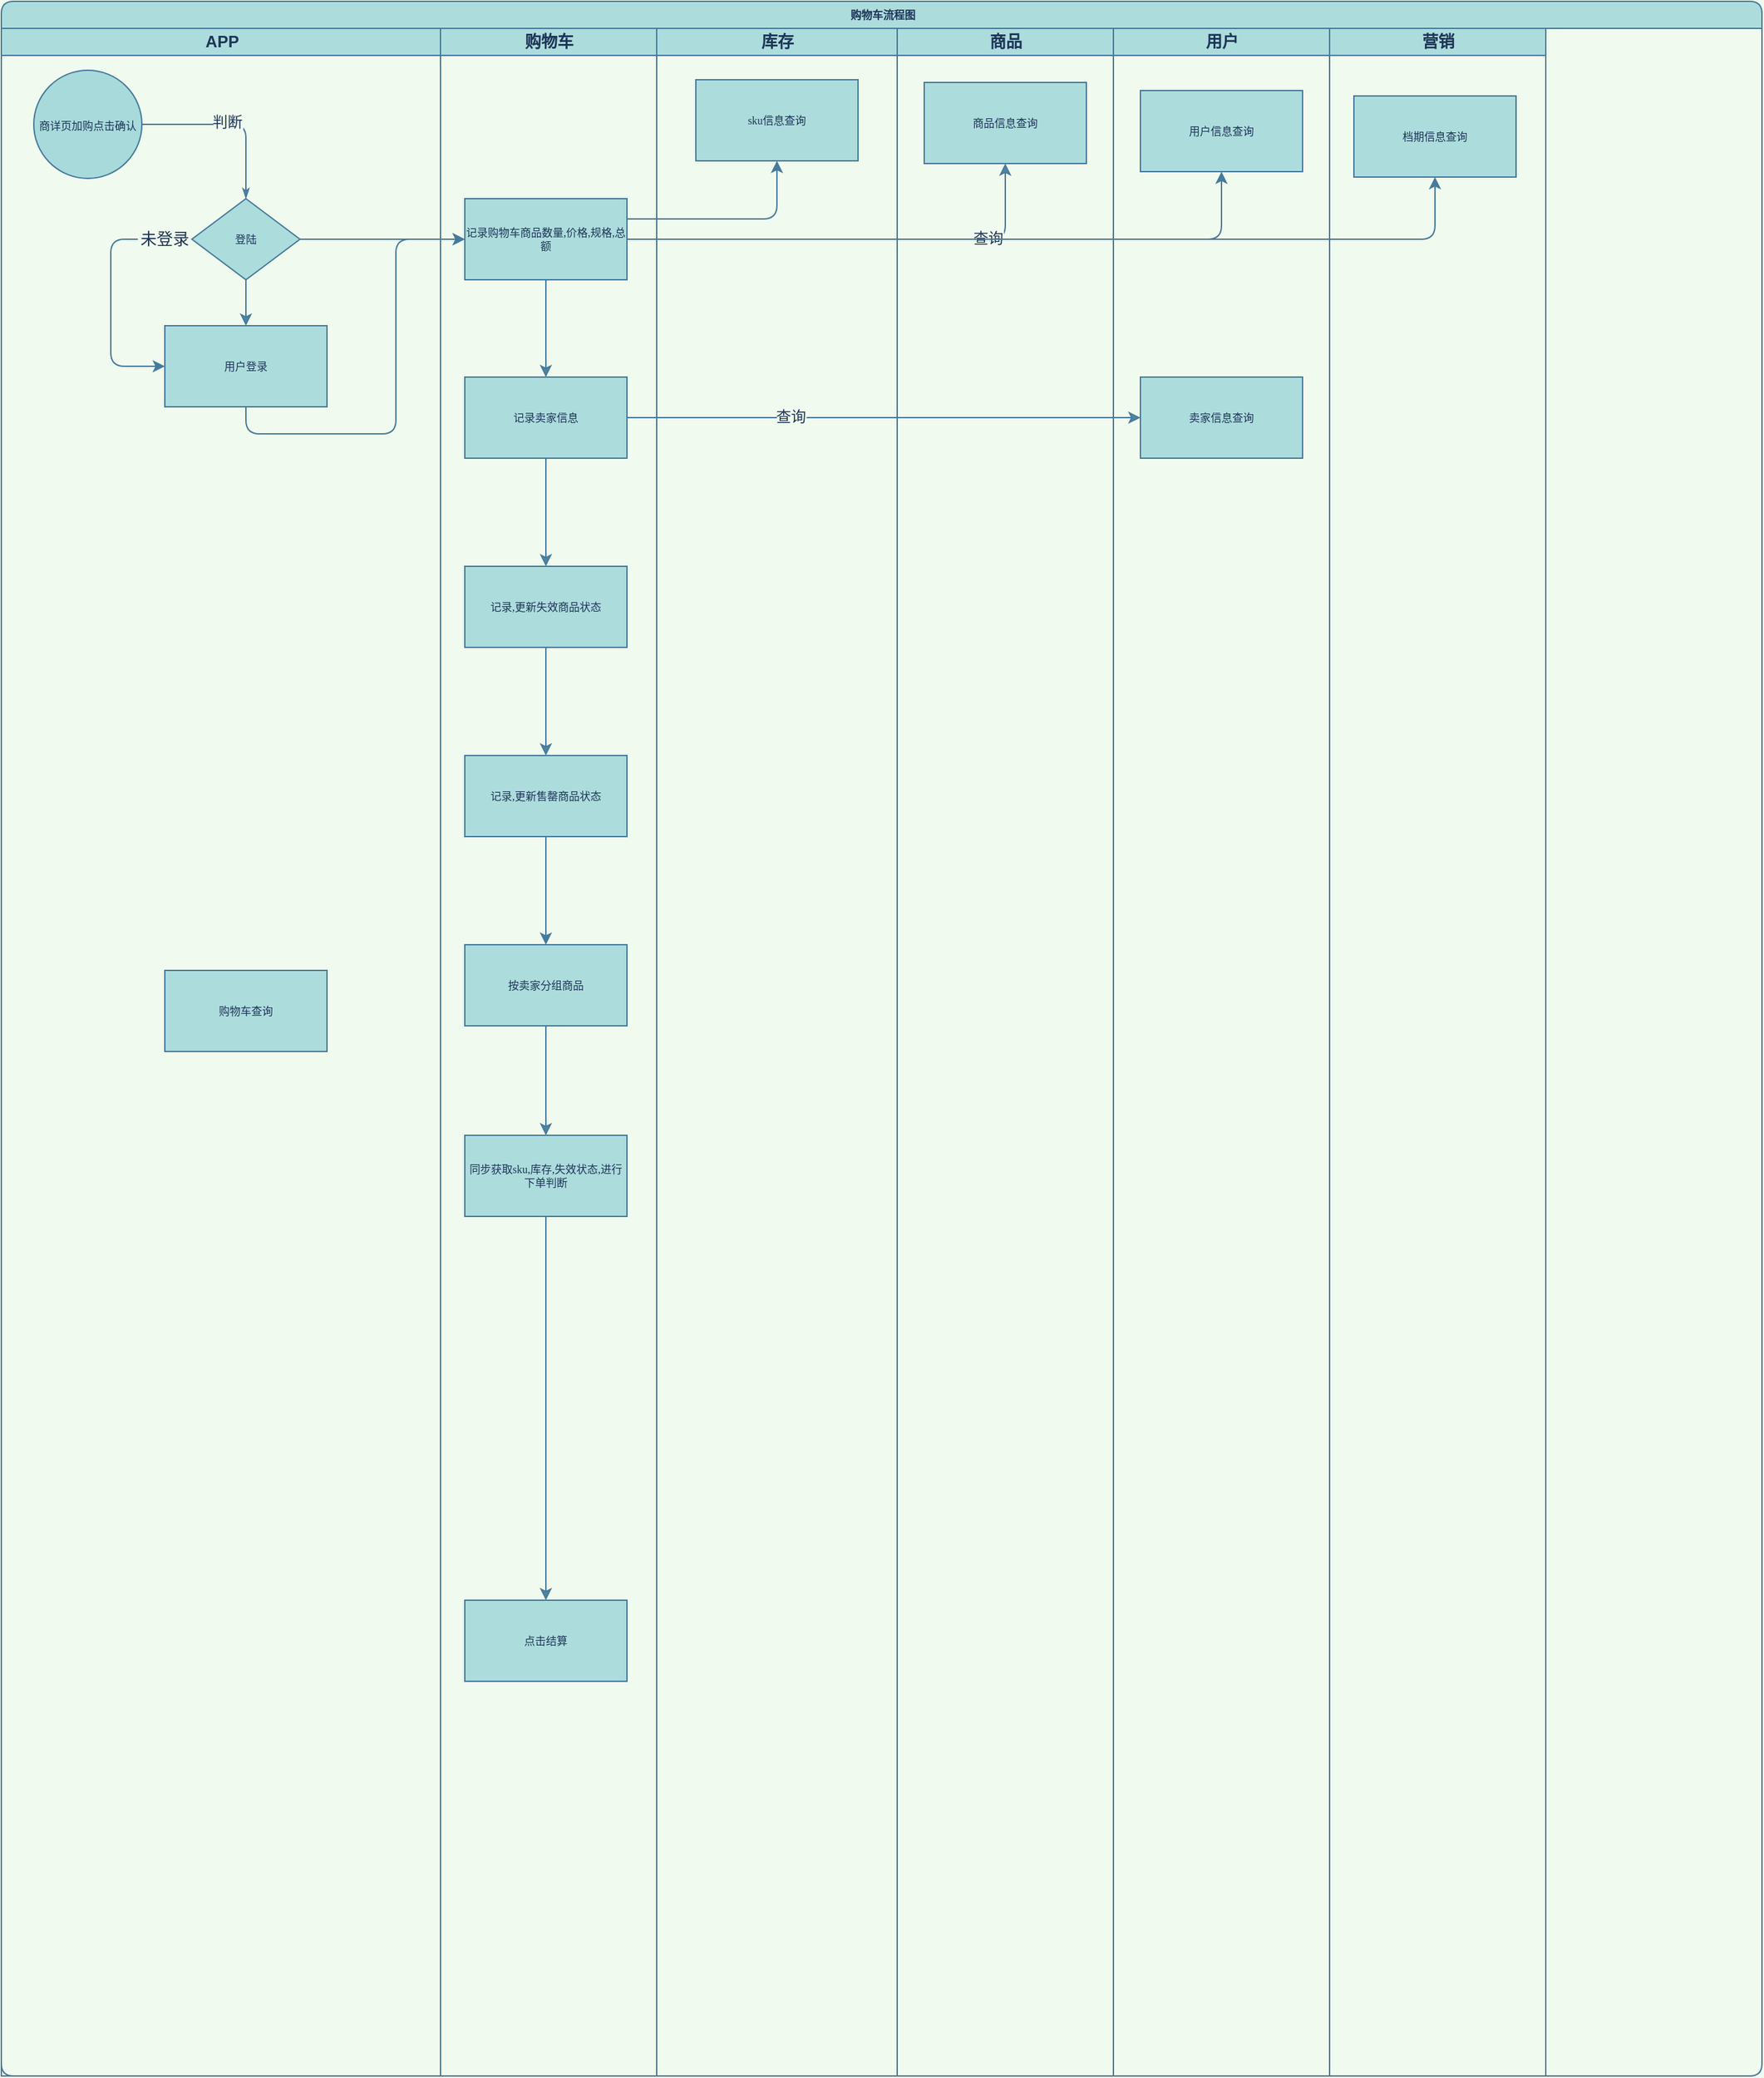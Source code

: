 <mxfile version="14.1.1" type="github">
  <diagram name="Page-1" id="74e2e168-ea6b-b213-b513-2b3c1d86103e">
    <mxGraphModel dx="1906" dy="1005" grid="0" gridSize="10" guides="1" tooltips="1" connect="1" arrows="1" fold="1" page="1" pageScale="1" pageWidth="1100" pageHeight="850" background="#F1FAEE" math="0" shadow="0">
      <root>
        <mxCell id="0" />
        <mxCell id="1" parent="0" />
        <mxCell id="77e6c97f196da883-1" value="购物车流程图" style="swimlane;html=1;childLayout=stackLayout;startSize=20;rounded=1;shadow=0;labelBackgroundColor=none;strokeWidth=1;fontFamily=Verdana;fontSize=8;align=center;fillColor=#A8DADC;strokeColor=#457B9D;fontColor=#1D3557;sketch=0;snapToPoint=0;fixDash=0;metaEdit=0;backgroundOutline=0;comic=0;fillOpacity=93;" parent="1" vertex="1">
          <mxGeometry x="134" y="49" width="1303" height="1535" as="geometry" />
        </mxCell>
        <mxCell id="77e6c97f196da883-2" value="APP" style="swimlane;html=1;startSize=20;fillColor=#A8DADC;strokeColor=#457B9D;fontColor=#1D3557;sketch=0;snapToPoint=0;fixDash=0;metaEdit=0;backgroundOutline=0;comic=0;fillOpacity=93;" parent="77e6c97f196da883-1" vertex="1">
          <mxGeometry y="20" width="325" height="1515" as="geometry" />
        </mxCell>
        <mxCell id="77e6c97f196da883-13" value="登陆" style="rhombus;whiteSpace=wrap;html=1;rounded=0;shadow=0;labelBackgroundColor=none;strokeWidth=1;fontFamily=Verdana;fontSize=8;align=center;fillColor=#A8DADC;strokeColor=#457B9D;fontColor=#1D3557;sketch=0;snapToPoint=0;fixDash=0;metaEdit=0;backgroundOutline=0;comic=0;fillOpacity=93;" parent="77e6c97f196da883-2" vertex="1">
          <mxGeometry x="141" y="126" width="80" height="60" as="geometry" />
        </mxCell>
        <mxCell id="77e6c97f196da883-29" style="edgeStyle=orthogonalEdgeStyle;rounded=1;html=1;labelBackgroundColor=none;startArrow=none;startFill=0;startSize=5;endArrow=classicThin;endFill=1;endSize=5;jettySize=auto;orthogonalLoop=1;strokeWidth=1;fontFamily=Verdana;fontSize=8;strokeColor=#457B9D;fontColor=#1D3557;sketch=0;snapToPoint=0;fixDash=0;metaEdit=0;backgroundOutline=0;comic=0;fillOpacity=93;exitX=1;exitY=0.5;exitDx=0;exitDy=0;" parent="77e6c97f196da883-2" source="TEv4NFGnasqdaG9CAdCf-1" target="77e6c97f196da883-13" edge="1">
          <mxGeometry relative="1" as="geometry">
            <mxPoint x="109" y="70" as="sourcePoint" />
          </mxGeometry>
        </mxCell>
        <mxCell id="LsGQIVAyzrIgrGC21WkT-74" value="判断" style="edgeLabel;html=1;align=center;verticalAlign=middle;resizable=0;points=[];fontColor=#1D3557;labelBackgroundColor=#F1FAEE;" parent="77e6c97f196da883-29" vertex="1" connectable="0">
          <mxGeometry x="-0.051" y="2" relative="1" as="geometry">
            <mxPoint as="offset" />
          </mxGeometry>
        </mxCell>
        <mxCell id="LsGQIVAyzrIgrGC21WkT-6" value="&lt;span&gt;用户登录&lt;/span&gt;" style="whiteSpace=wrap;html=1;rounded=0;shadow=0;fontFamily=Verdana;fontSize=8;fontColor=#1D3557;strokeColor=#457B9D;strokeWidth=1;fillColor=#A8DADC;sketch=0;snapToPoint=0;fixDash=0;metaEdit=0;backgroundOutline=0;comic=0;fillOpacity=93;" parent="77e6c97f196da883-2" vertex="1">
          <mxGeometry x="121" y="220" width="120" height="60" as="geometry" />
        </mxCell>
        <mxCell id="LsGQIVAyzrIgrGC21WkT-7" value="" style="edgeStyle=orthogonalEdgeStyle;curved=0;rounded=1;sketch=0;orthogonalLoop=1;jettySize=auto;html=1;strokeColor=#457B9D;fillColor=#A8DADC;fontColor=#1D3557;snapToPoint=0;fixDash=0;metaEdit=0;backgroundOutline=0;comic=0;fillOpacity=93;shadow=0;labelBackgroundColor=#F1FAEE;" parent="77e6c97f196da883-2" source="77e6c97f196da883-13" target="LsGQIVAyzrIgrGC21WkT-6" edge="1">
          <mxGeometry relative="1" as="geometry" />
        </mxCell>
        <mxCell id="TEv4NFGnasqdaG9CAdCf-7" style="edgeStyle=orthogonalEdgeStyle;curved=0;rounded=1;sketch=0;orthogonalLoop=1;jettySize=auto;html=1;exitX=0;exitY=0.5;exitDx=0;exitDy=0;entryX=0;entryY=0.5;entryDx=0;entryDy=0;strokeColor=#457B9D;fillColor=#A8DADC;fontColor=#1D3557;" edge="1" parent="77e6c97f196da883-2" source="LsGQIVAyzrIgrGC21WkT-78" target="LsGQIVAyzrIgrGC21WkT-6">
          <mxGeometry relative="1" as="geometry" />
        </mxCell>
        <mxCell id="LsGQIVAyzrIgrGC21WkT-78" value="未登录" style="text;html=1;strokeColor=none;fillColor=none;align=center;verticalAlign=middle;whiteSpace=wrap;rounded=0;shadow=0;sketch=0;fontColor=#1D3557;" parent="77e6c97f196da883-2" vertex="1">
          <mxGeometry x="101" y="146" width="40" height="20" as="geometry" />
        </mxCell>
        <mxCell id="TEv4NFGnasqdaG9CAdCf-1" value="&lt;span style=&quot;color: rgb(29 , 53 , 87) ; font-family: &amp;#34;verdana&amp;#34; ; font-size: 8px&quot;&gt;商详页加购点击确认&lt;/span&gt;" style="ellipse;whiteSpace=wrap;html=1;aspect=fixed;fillColor=#A8DADC;strokeColor=#457B9D;fontColor=#1D3557;" vertex="1" parent="77e6c97f196da883-2">
          <mxGeometry x="24" y="31" width="80" height="80" as="geometry" />
        </mxCell>
        <mxCell id="LsGQIVAyzrIgrGC21WkT-10" value="购物车查询" style="whiteSpace=wrap;html=1;rounded=0;shadow=0;fontFamily=Verdana;fontSize=8;fontColor=#1D3557;strokeColor=#457B9D;strokeWidth=1;fillColor=#A8DADC;sketch=0;snapToPoint=0;fixDash=0;metaEdit=0;backgroundOutline=0;comic=0;fillOpacity=93;" parent="77e6c97f196da883-2" vertex="1">
          <mxGeometry x="121" y="697" width="120" height="60" as="geometry" />
        </mxCell>
        <mxCell id="77e6c97f196da883-3" value="购物车" style="swimlane;html=1;startSize=20;fillColor=#A8DADC;strokeColor=#457B9D;fontColor=#1D3557;sketch=0;snapToPoint=0;fixDash=0;metaEdit=0;backgroundOutline=0;comic=0;fillOpacity=93;" parent="77e6c97f196da883-1" vertex="1">
          <mxGeometry x="325" y="20" width="160" height="1515" as="geometry" />
        </mxCell>
        <mxCell id="LsGQIVAyzrIgrGC21WkT-4" value="记录购物车商品数量,价格,规格,总额" style="whiteSpace=wrap;html=1;rounded=0;shadow=0;fontFamily=Verdana;fontSize=8;fontColor=#1D3557;strokeColor=#457B9D;strokeWidth=1;fillColor=#A8DADC;sketch=0;snapToPoint=0;fixDash=0;metaEdit=0;backgroundOutline=0;comic=0;fillOpacity=93;" parent="77e6c97f196da883-3" vertex="1">
          <mxGeometry x="18" y="126" width="120" height="60" as="geometry" />
        </mxCell>
        <mxCell id="LsGQIVAyzrIgrGC21WkT-20" value="记录卖家信息" style="whiteSpace=wrap;html=1;rounded=0;shadow=0;fontFamily=Verdana;fontSize=8;fontColor=#1D3557;strokeColor=#457B9D;strokeWidth=1;fillColor=#A8DADC;sketch=0;snapToPoint=0;fixDash=0;metaEdit=0;backgroundOutline=0;comic=0;fillOpacity=93;" parent="77e6c97f196da883-3" vertex="1">
          <mxGeometry x="18" y="258" width="120" height="60" as="geometry" />
        </mxCell>
        <mxCell id="LsGQIVAyzrIgrGC21WkT-21" value="" style="edgeStyle=orthogonalEdgeStyle;curved=0;rounded=1;sketch=0;orthogonalLoop=1;jettySize=auto;html=1;strokeColor=#457B9D;fillColor=#A8DADC;fontColor=#1D3557;snapToPoint=0;fixDash=0;metaEdit=0;backgroundOutline=0;comic=0;fillOpacity=93;shadow=0;labelBackgroundColor=#F1FAEE;" parent="77e6c97f196da883-3" source="LsGQIVAyzrIgrGC21WkT-4" target="LsGQIVAyzrIgrGC21WkT-20" edge="1">
          <mxGeometry relative="1" as="geometry" />
        </mxCell>
        <mxCell id="LsGQIVAyzrIgrGC21WkT-24" value="记录,更新失效商品状态" style="whiteSpace=wrap;html=1;rounded=0;shadow=0;fontFamily=Verdana;fontSize=8;fontColor=#1D3557;strokeColor=#457B9D;strokeWidth=1;fillColor=#A8DADC;sketch=0;snapToPoint=0;fixDash=0;metaEdit=0;backgroundOutline=0;comic=0;fillOpacity=93;" parent="77e6c97f196da883-3" vertex="1">
          <mxGeometry x="18" y="398" width="120" height="60" as="geometry" />
        </mxCell>
        <mxCell id="LsGQIVAyzrIgrGC21WkT-25" value="" style="edgeStyle=orthogonalEdgeStyle;curved=0;rounded=1;sketch=0;orthogonalLoop=1;jettySize=auto;html=1;strokeColor=#457B9D;fillColor=#A8DADC;fontColor=#1D3557;snapToPoint=0;fixDash=0;metaEdit=0;backgroundOutline=0;comic=0;fillOpacity=93;shadow=0;labelBackgroundColor=#F1FAEE;" parent="77e6c97f196da883-3" source="LsGQIVAyzrIgrGC21WkT-20" target="LsGQIVAyzrIgrGC21WkT-24" edge="1">
          <mxGeometry relative="1" as="geometry" />
        </mxCell>
        <mxCell id="TEv4NFGnasqdaG9CAdCf-14" style="edgeStyle=orthogonalEdgeStyle;curved=0;rounded=1;sketch=0;orthogonalLoop=1;jettySize=auto;html=1;exitX=0.5;exitY=1;exitDx=0;exitDy=0;entryX=0.5;entryY=0;entryDx=0;entryDy=0;strokeColor=#457B9D;fillColor=#A8DADC;fontColor=#1D3557;" edge="1" parent="77e6c97f196da883-3" source="LsGQIVAyzrIgrGC21WkT-31" target="LsGQIVAyzrIgrGC21WkT-43">
          <mxGeometry relative="1" as="geometry" />
        </mxCell>
        <mxCell id="LsGQIVAyzrIgrGC21WkT-31" value="记录,更新售罄商品状态" style="whiteSpace=wrap;html=1;rounded=0;shadow=0;fontFamily=Verdana;fontSize=8;fontColor=#1D3557;strokeColor=#457B9D;strokeWidth=1;fillColor=#A8DADC;sketch=0;snapToPoint=0;fixDash=0;metaEdit=0;backgroundOutline=0;comic=0;fillOpacity=93;" parent="77e6c97f196da883-3" vertex="1">
          <mxGeometry x="18" y="538" width="120" height="60" as="geometry" />
        </mxCell>
        <mxCell id="LsGQIVAyzrIgrGC21WkT-32" value="" style="edgeStyle=orthogonalEdgeStyle;curved=0;rounded=1;sketch=0;orthogonalLoop=1;jettySize=auto;html=1;strokeColor=#457B9D;fillColor=#A8DADC;fontColor=#1D3557;snapToPoint=0;fixDash=0;metaEdit=0;backgroundOutline=0;comic=0;fillOpacity=93;shadow=0;labelBackgroundColor=#F1FAEE;" parent="77e6c97f196da883-3" source="LsGQIVAyzrIgrGC21WkT-24" target="LsGQIVAyzrIgrGC21WkT-31" edge="1">
          <mxGeometry relative="1" as="geometry" />
        </mxCell>
        <mxCell id="LsGQIVAyzrIgrGC21WkT-43" value="按卖家分组商品" style="whiteSpace=wrap;html=1;rounded=0;shadow=0;fontFamily=Verdana;fontSize=8;fontColor=#1D3557;strokeColor=#457B9D;strokeWidth=1;fillColor=#A8DADC;sketch=0;snapToPoint=0;fixDash=0;metaEdit=0;backgroundOutline=0;comic=0;fillOpacity=93;" parent="77e6c97f196da883-3" vertex="1">
          <mxGeometry x="18" y="678" width="120" height="60" as="geometry" />
        </mxCell>
        <mxCell id="LsGQIVAyzrIgrGC21WkT-45" value="同步获取sku,库存,失效状态,进行下单判断" style="whiteSpace=wrap;html=1;rounded=0;shadow=0;fontFamily=Verdana;fontSize=8;fontColor=#1D3557;strokeColor=#457B9D;strokeWidth=1;fillColor=#A8DADC;sketch=0;snapToPoint=0;fixDash=0;metaEdit=0;backgroundOutline=0;comic=0;fillOpacity=93;" parent="77e6c97f196da883-3" vertex="1">
          <mxGeometry x="18" y="819" width="120" height="60" as="geometry" />
        </mxCell>
        <mxCell id="LsGQIVAyzrIgrGC21WkT-46" value="" style="edgeStyle=orthogonalEdgeStyle;curved=0;rounded=1;sketch=0;orthogonalLoop=1;jettySize=auto;html=1;strokeColor=#457B9D;fillColor=#A8DADC;fontColor=#1D3557;snapToPoint=0;fixDash=0;metaEdit=0;backgroundOutline=0;comic=0;fillOpacity=93;labelBackgroundColor=#F1FAEE;" parent="77e6c97f196da883-3" source="LsGQIVAyzrIgrGC21WkT-43" target="LsGQIVAyzrIgrGC21WkT-45" edge="1">
          <mxGeometry relative="1" as="geometry" />
        </mxCell>
        <mxCell id="LsGQIVAyzrIgrGC21WkT-47" value="点击结算" style="whiteSpace=wrap;html=1;rounded=0;shadow=0;fontFamily=Verdana;fontSize=8;fontColor=#1D3557;strokeColor=#457B9D;strokeWidth=1;fillColor=#A8DADC;sketch=0;snapToPoint=0;fixDash=0;metaEdit=0;backgroundOutline=0;comic=0;fillOpacity=93;" parent="77e6c97f196da883-3" vertex="1">
          <mxGeometry x="18" y="1163" width="120" height="60" as="geometry" />
        </mxCell>
        <mxCell id="LsGQIVAyzrIgrGC21WkT-48" value="" style="edgeStyle=orthogonalEdgeStyle;curved=0;rounded=1;sketch=0;orthogonalLoop=1;jettySize=auto;html=1;strokeColor=#457B9D;fillColor=#A8DADC;fontColor=#1D3557;snapToPoint=0;fixDash=0;metaEdit=0;backgroundOutline=0;comic=0;fillOpacity=93;labelBackgroundColor=#F1FAEE;" parent="77e6c97f196da883-3" source="LsGQIVAyzrIgrGC21WkT-45" target="LsGQIVAyzrIgrGC21WkT-47" edge="1">
          <mxGeometry relative="1" as="geometry" />
        </mxCell>
        <mxCell id="77e6c97f196da883-4" value="库存" style="swimlane;html=1;startSize=20;fillColor=#A8DADC;strokeColor=#457B9D;fontColor=#1D3557;sketch=0;snapToPoint=0;fixDash=0;metaEdit=0;backgroundOutline=0;comic=0;fillOpacity=93;" parent="77e6c97f196da883-1" vertex="1">
          <mxGeometry x="485" y="20" width="178" height="1515" as="geometry" />
        </mxCell>
        <mxCell id="TEv4NFGnasqdaG9CAdCf-2" value="sku信息查询" style="whiteSpace=wrap;html=1;rounded=0;shadow=0;fontFamily=Verdana;fontSize=8;fontColor=#1D3557;strokeColor=#457B9D;strokeWidth=1;fillColor=#A8DADC;sketch=0;snapToPoint=0;fixDash=0;metaEdit=0;backgroundOutline=0;comic=0;fillOpacity=93;" vertex="1" parent="77e6c97f196da883-4">
          <mxGeometry x="29" y="38" width="120" height="60" as="geometry" />
        </mxCell>
        <mxCell id="77e6c97f196da883-5" value="商品" style="swimlane;html=1;startSize=20;fillColor=#A8DADC;strokeColor=#457B9D;fontColor=#1D3557;sketch=0;snapToPoint=0;fixDash=0;metaEdit=0;backgroundOutline=0;comic=0;fillOpacity=93;" parent="77e6c97f196da883-1" vertex="1">
          <mxGeometry x="663" y="20" width="160" height="1515" as="geometry" />
        </mxCell>
        <mxCell id="LsGQIVAyzrIgrGC21WkT-18" value="商品信息查询" style="whiteSpace=wrap;html=1;rounded=0;shadow=0;fontFamily=Verdana;fontSize=8;fontColor=#1D3557;strokeColor=#457B9D;strokeWidth=1;fillColor=#A8DADC;sketch=0;snapToPoint=0;fixDash=0;metaEdit=0;backgroundOutline=0;comic=0;fillOpacity=93;" parent="77e6c97f196da883-5" vertex="1">
          <mxGeometry x="20" y="40" width="120" height="60" as="geometry" />
        </mxCell>
        <mxCell id="77e6c97f196da883-6" value="用户" style="swimlane;html=1;startSize=20;fillColor=#A8DADC;strokeColor=#457B9D;fontColor=#1D3557;sketch=0;snapToPoint=0;fixDash=0;metaEdit=0;backgroundOutline=0;comic=0;fillOpacity=93;" parent="77e6c97f196da883-1" vertex="1">
          <mxGeometry x="823" y="20" width="160" height="1515" as="geometry" />
        </mxCell>
        <mxCell id="LsGQIVAyzrIgrGC21WkT-22" value="卖家信息查询" style="whiteSpace=wrap;html=1;rounded=0;shadow=0;fontFamily=Verdana;fontSize=8;fontColor=#1D3557;strokeColor=#457B9D;strokeWidth=1;fillColor=#A8DADC;sketch=0;snapToPoint=0;fixDash=0;metaEdit=0;backgroundOutline=0;comic=0;fillOpacity=93;" parent="77e6c97f196da883-6" vertex="1">
          <mxGeometry x="20" y="258" width="120" height="60" as="geometry" />
        </mxCell>
        <mxCell id="TEv4NFGnasqdaG9CAdCf-8" value="用户信息查询" style="whiteSpace=wrap;html=1;rounded=0;shadow=0;fontFamily=Verdana;fontSize=8;fontColor=#1D3557;strokeColor=#457B9D;strokeWidth=1;fillColor=#A8DADC;sketch=0;snapToPoint=0;fixDash=0;metaEdit=0;backgroundOutline=0;comic=0;fillOpacity=93;" vertex="1" parent="77e6c97f196da883-6">
          <mxGeometry x="20" y="46" width="120" height="60" as="geometry" />
        </mxCell>
        <mxCell id="77e6c97f196da883-7" value="营销" style="swimlane;html=1;startSize=20;fillColor=#A8DADC;strokeColor=#457B9D;fontColor=#1D3557;sketch=0;snapToPoint=0;fixDash=0;metaEdit=0;backgroundOutline=0;comic=0;fillOpacity=93;strokeOpacity=95;" parent="77e6c97f196da883-1" vertex="1">
          <mxGeometry x="983" y="20" width="160" height="1515" as="geometry" />
        </mxCell>
        <mxCell id="TEv4NFGnasqdaG9CAdCf-10" value="档期信息查询" style="whiteSpace=wrap;html=1;rounded=0;shadow=0;fontFamily=Verdana;fontSize=8;fontColor=#1D3557;strokeColor=#457B9D;strokeWidth=1;fillColor=#A8DADC;sketch=0;snapToPoint=0;fixDash=0;metaEdit=0;backgroundOutline=0;comic=0;fillOpacity=93;" vertex="1" parent="77e6c97f196da883-7">
          <mxGeometry x="18" y="50" width="120" height="60" as="geometry" />
        </mxCell>
        <mxCell id="LsGQIVAyzrIgrGC21WkT-5" value="" style="edgeStyle=orthogonalEdgeStyle;curved=0;rounded=1;sketch=0;orthogonalLoop=1;jettySize=auto;html=1;strokeColor=#457B9D;fillColor=#A8DADC;fontColor=#1D3557;snapToPoint=0;fixDash=0;metaEdit=0;backgroundOutline=0;comic=0;fillOpacity=93;shadow=0;labelBackgroundColor=#F1FAEE;" parent="77e6c97f196da883-1" source="77e6c97f196da883-13" target="LsGQIVAyzrIgrGC21WkT-4" edge="1">
          <mxGeometry relative="1" as="geometry" />
        </mxCell>
        <mxCell id="LsGQIVAyzrIgrGC21WkT-19" value="" style="edgeStyle=orthogonalEdgeStyle;curved=0;rounded=1;sketch=0;orthogonalLoop=1;jettySize=auto;html=1;strokeColor=#457B9D;fillColor=#A8DADC;fontColor=#1D3557;snapToPoint=0;fixDash=0;metaEdit=0;backgroundOutline=0;comic=0;fillOpacity=93;shadow=0;labelBackgroundColor=#F1FAEE;" parent="77e6c97f196da883-1" source="LsGQIVAyzrIgrGC21WkT-4" target="LsGQIVAyzrIgrGC21WkT-18" edge="1">
          <mxGeometry relative="1" as="geometry" />
        </mxCell>
        <mxCell id="LsGQIVAyzrIgrGC21WkT-72" value="查询" style="edgeLabel;html=1;align=center;verticalAlign=middle;resizable=0;points=[];fontColor=#1D3557;labelBackgroundColor=#F1FAEE;" parent="LsGQIVAyzrIgrGC21WkT-19" vertex="1" connectable="0">
          <mxGeometry x="0.676" y="13" relative="1" as="geometry">
            <mxPoint as="offset" />
          </mxGeometry>
        </mxCell>
        <mxCell id="TEv4NFGnasqdaG9CAdCf-4" style="edgeStyle=orthogonalEdgeStyle;curved=0;rounded=1;sketch=0;orthogonalLoop=1;jettySize=auto;html=1;exitX=1;exitY=0.25;exitDx=0;exitDy=0;entryX=0.5;entryY=1;entryDx=0;entryDy=0;strokeColor=#457B9D;fillColor=#A8DADC;fontColor=#1D3557;" edge="1" parent="77e6c97f196da883-1" source="LsGQIVAyzrIgrGC21WkT-4" target="TEv4NFGnasqdaG9CAdCf-2">
          <mxGeometry relative="1" as="geometry" />
        </mxCell>
        <mxCell id="TEv4NFGnasqdaG9CAdCf-6" style="edgeStyle=orthogonalEdgeStyle;curved=0;rounded=1;sketch=0;orthogonalLoop=1;jettySize=auto;html=1;exitX=0.5;exitY=1;exitDx=0;exitDy=0;entryX=0;entryY=0.5;entryDx=0;entryDy=0;strokeColor=#457B9D;fillColor=#A8DADC;fontColor=#1D3557;" edge="1" parent="77e6c97f196da883-1" source="LsGQIVAyzrIgrGC21WkT-6" target="LsGQIVAyzrIgrGC21WkT-4">
          <mxGeometry relative="1" as="geometry" />
        </mxCell>
        <mxCell id="TEv4NFGnasqdaG9CAdCf-9" style="edgeStyle=orthogonalEdgeStyle;curved=0;rounded=1;sketch=0;orthogonalLoop=1;jettySize=auto;html=1;exitX=1;exitY=0.5;exitDx=0;exitDy=0;entryX=0.5;entryY=1;entryDx=0;entryDy=0;strokeColor=#457B9D;fillColor=#A8DADC;fontColor=#1D3557;" edge="1" parent="77e6c97f196da883-1" source="LsGQIVAyzrIgrGC21WkT-4" target="TEv4NFGnasqdaG9CAdCf-8">
          <mxGeometry relative="1" as="geometry" />
        </mxCell>
        <mxCell id="TEv4NFGnasqdaG9CAdCf-11" style="edgeStyle=orthogonalEdgeStyle;curved=0;rounded=1;sketch=0;orthogonalLoop=1;jettySize=auto;html=1;exitX=1;exitY=0.5;exitDx=0;exitDy=0;entryX=0.5;entryY=1;entryDx=0;entryDy=0;strokeColor=#457B9D;fillColor=#A8DADC;fontColor=#1D3557;" edge="1" parent="77e6c97f196da883-1" source="LsGQIVAyzrIgrGC21WkT-4" target="TEv4NFGnasqdaG9CAdCf-10">
          <mxGeometry relative="1" as="geometry" />
        </mxCell>
        <mxCell id="LsGQIVAyzrIgrGC21WkT-23" value="" style="edgeStyle=orthogonalEdgeStyle;curved=0;rounded=1;sketch=0;orthogonalLoop=1;jettySize=auto;html=1;strokeColor=#457B9D;fillColor=#A8DADC;fontColor=#1D3557;snapToPoint=0;fixDash=0;metaEdit=0;backgroundOutline=0;comic=0;fillOpacity=93;shadow=0;labelBackgroundColor=#F1FAEE;" parent="77e6c97f196da883-1" source="LsGQIVAyzrIgrGC21WkT-20" target="LsGQIVAyzrIgrGC21WkT-22" edge="1">
          <mxGeometry relative="1" as="geometry" />
        </mxCell>
        <mxCell id="LsGQIVAyzrIgrGC21WkT-70" value="查询" style="edgeLabel;html=1;align=center;verticalAlign=middle;resizable=0;points=[];fontColor=#1D3557;labelBackgroundColor=#F1FAEE;" parent="LsGQIVAyzrIgrGC21WkT-23" vertex="1" connectable="0">
          <mxGeometry x="-0.363" y="1" relative="1" as="geometry">
            <mxPoint as="offset" />
          </mxGeometry>
        </mxCell>
      </root>
    </mxGraphModel>
  </diagram>
</mxfile>
